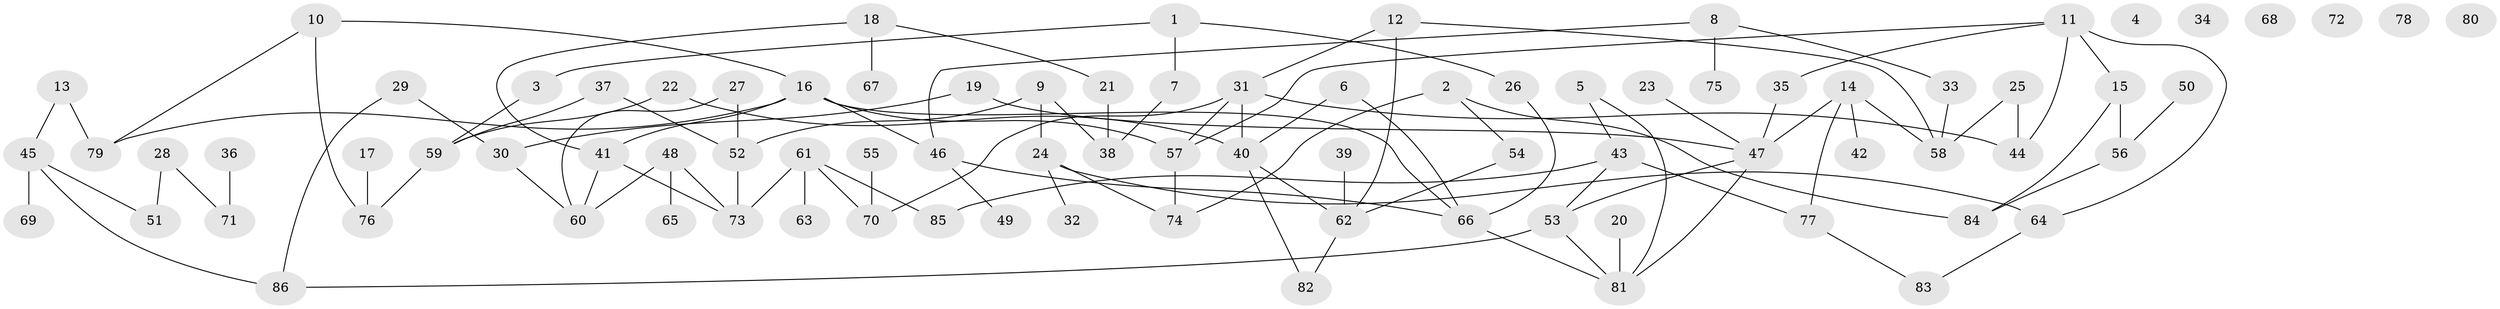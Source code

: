 // coarse degree distribution, {0: 0.24, 4: 0.16, 1: 0.24, 2: 0.16, 6: 0.04, 3: 0.04, 5: 0.08, 9: 0.04}
// Generated by graph-tools (version 1.1) at 2025/42/03/04/25 21:42:51]
// undirected, 86 vertices, 110 edges
graph export_dot {
graph [start="1"]
  node [color=gray90,style=filled];
  1;
  2;
  3;
  4;
  5;
  6;
  7;
  8;
  9;
  10;
  11;
  12;
  13;
  14;
  15;
  16;
  17;
  18;
  19;
  20;
  21;
  22;
  23;
  24;
  25;
  26;
  27;
  28;
  29;
  30;
  31;
  32;
  33;
  34;
  35;
  36;
  37;
  38;
  39;
  40;
  41;
  42;
  43;
  44;
  45;
  46;
  47;
  48;
  49;
  50;
  51;
  52;
  53;
  54;
  55;
  56;
  57;
  58;
  59;
  60;
  61;
  62;
  63;
  64;
  65;
  66;
  67;
  68;
  69;
  70;
  71;
  72;
  73;
  74;
  75;
  76;
  77;
  78;
  79;
  80;
  81;
  82;
  83;
  84;
  85;
  86;
  1 -- 3;
  1 -- 7;
  1 -- 26;
  2 -- 54;
  2 -- 74;
  2 -- 84;
  3 -- 59;
  5 -- 43;
  5 -- 81;
  6 -- 40;
  6 -- 66;
  7 -- 38;
  8 -- 33;
  8 -- 46;
  8 -- 75;
  9 -- 24;
  9 -- 38;
  9 -- 52;
  10 -- 16;
  10 -- 76;
  10 -- 79;
  11 -- 15;
  11 -- 35;
  11 -- 44;
  11 -- 57;
  11 -- 64;
  12 -- 31;
  12 -- 58;
  12 -- 62;
  13 -- 45;
  13 -- 79;
  14 -- 42;
  14 -- 47;
  14 -- 58;
  14 -- 77;
  15 -- 56;
  15 -- 84;
  16 -- 41;
  16 -- 46;
  16 -- 57;
  16 -- 66;
  16 -- 79;
  17 -- 76;
  18 -- 21;
  18 -- 41;
  18 -- 67;
  19 -- 30;
  19 -- 47;
  20 -- 81;
  21 -- 38;
  22 -- 40;
  22 -- 59;
  23 -- 47;
  24 -- 32;
  24 -- 64;
  24 -- 74;
  25 -- 44;
  25 -- 58;
  26 -- 66;
  27 -- 52;
  27 -- 60;
  28 -- 51;
  28 -- 71;
  29 -- 30;
  29 -- 86;
  30 -- 60;
  31 -- 40;
  31 -- 44;
  31 -- 57;
  31 -- 70;
  33 -- 58;
  35 -- 47;
  36 -- 71;
  37 -- 52;
  37 -- 59;
  39 -- 62;
  40 -- 62;
  40 -- 82;
  41 -- 60;
  41 -- 73;
  43 -- 53;
  43 -- 77;
  43 -- 85;
  45 -- 51;
  45 -- 69;
  45 -- 86;
  46 -- 49;
  46 -- 66;
  47 -- 53;
  47 -- 81;
  48 -- 60;
  48 -- 65;
  48 -- 73;
  50 -- 56;
  52 -- 73;
  53 -- 81;
  53 -- 86;
  54 -- 62;
  55 -- 70;
  56 -- 84;
  57 -- 74;
  59 -- 76;
  61 -- 63;
  61 -- 70;
  61 -- 73;
  61 -- 85;
  62 -- 82;
  64 -- 83;
  66 -- 81;
  77 -- 83;
}
